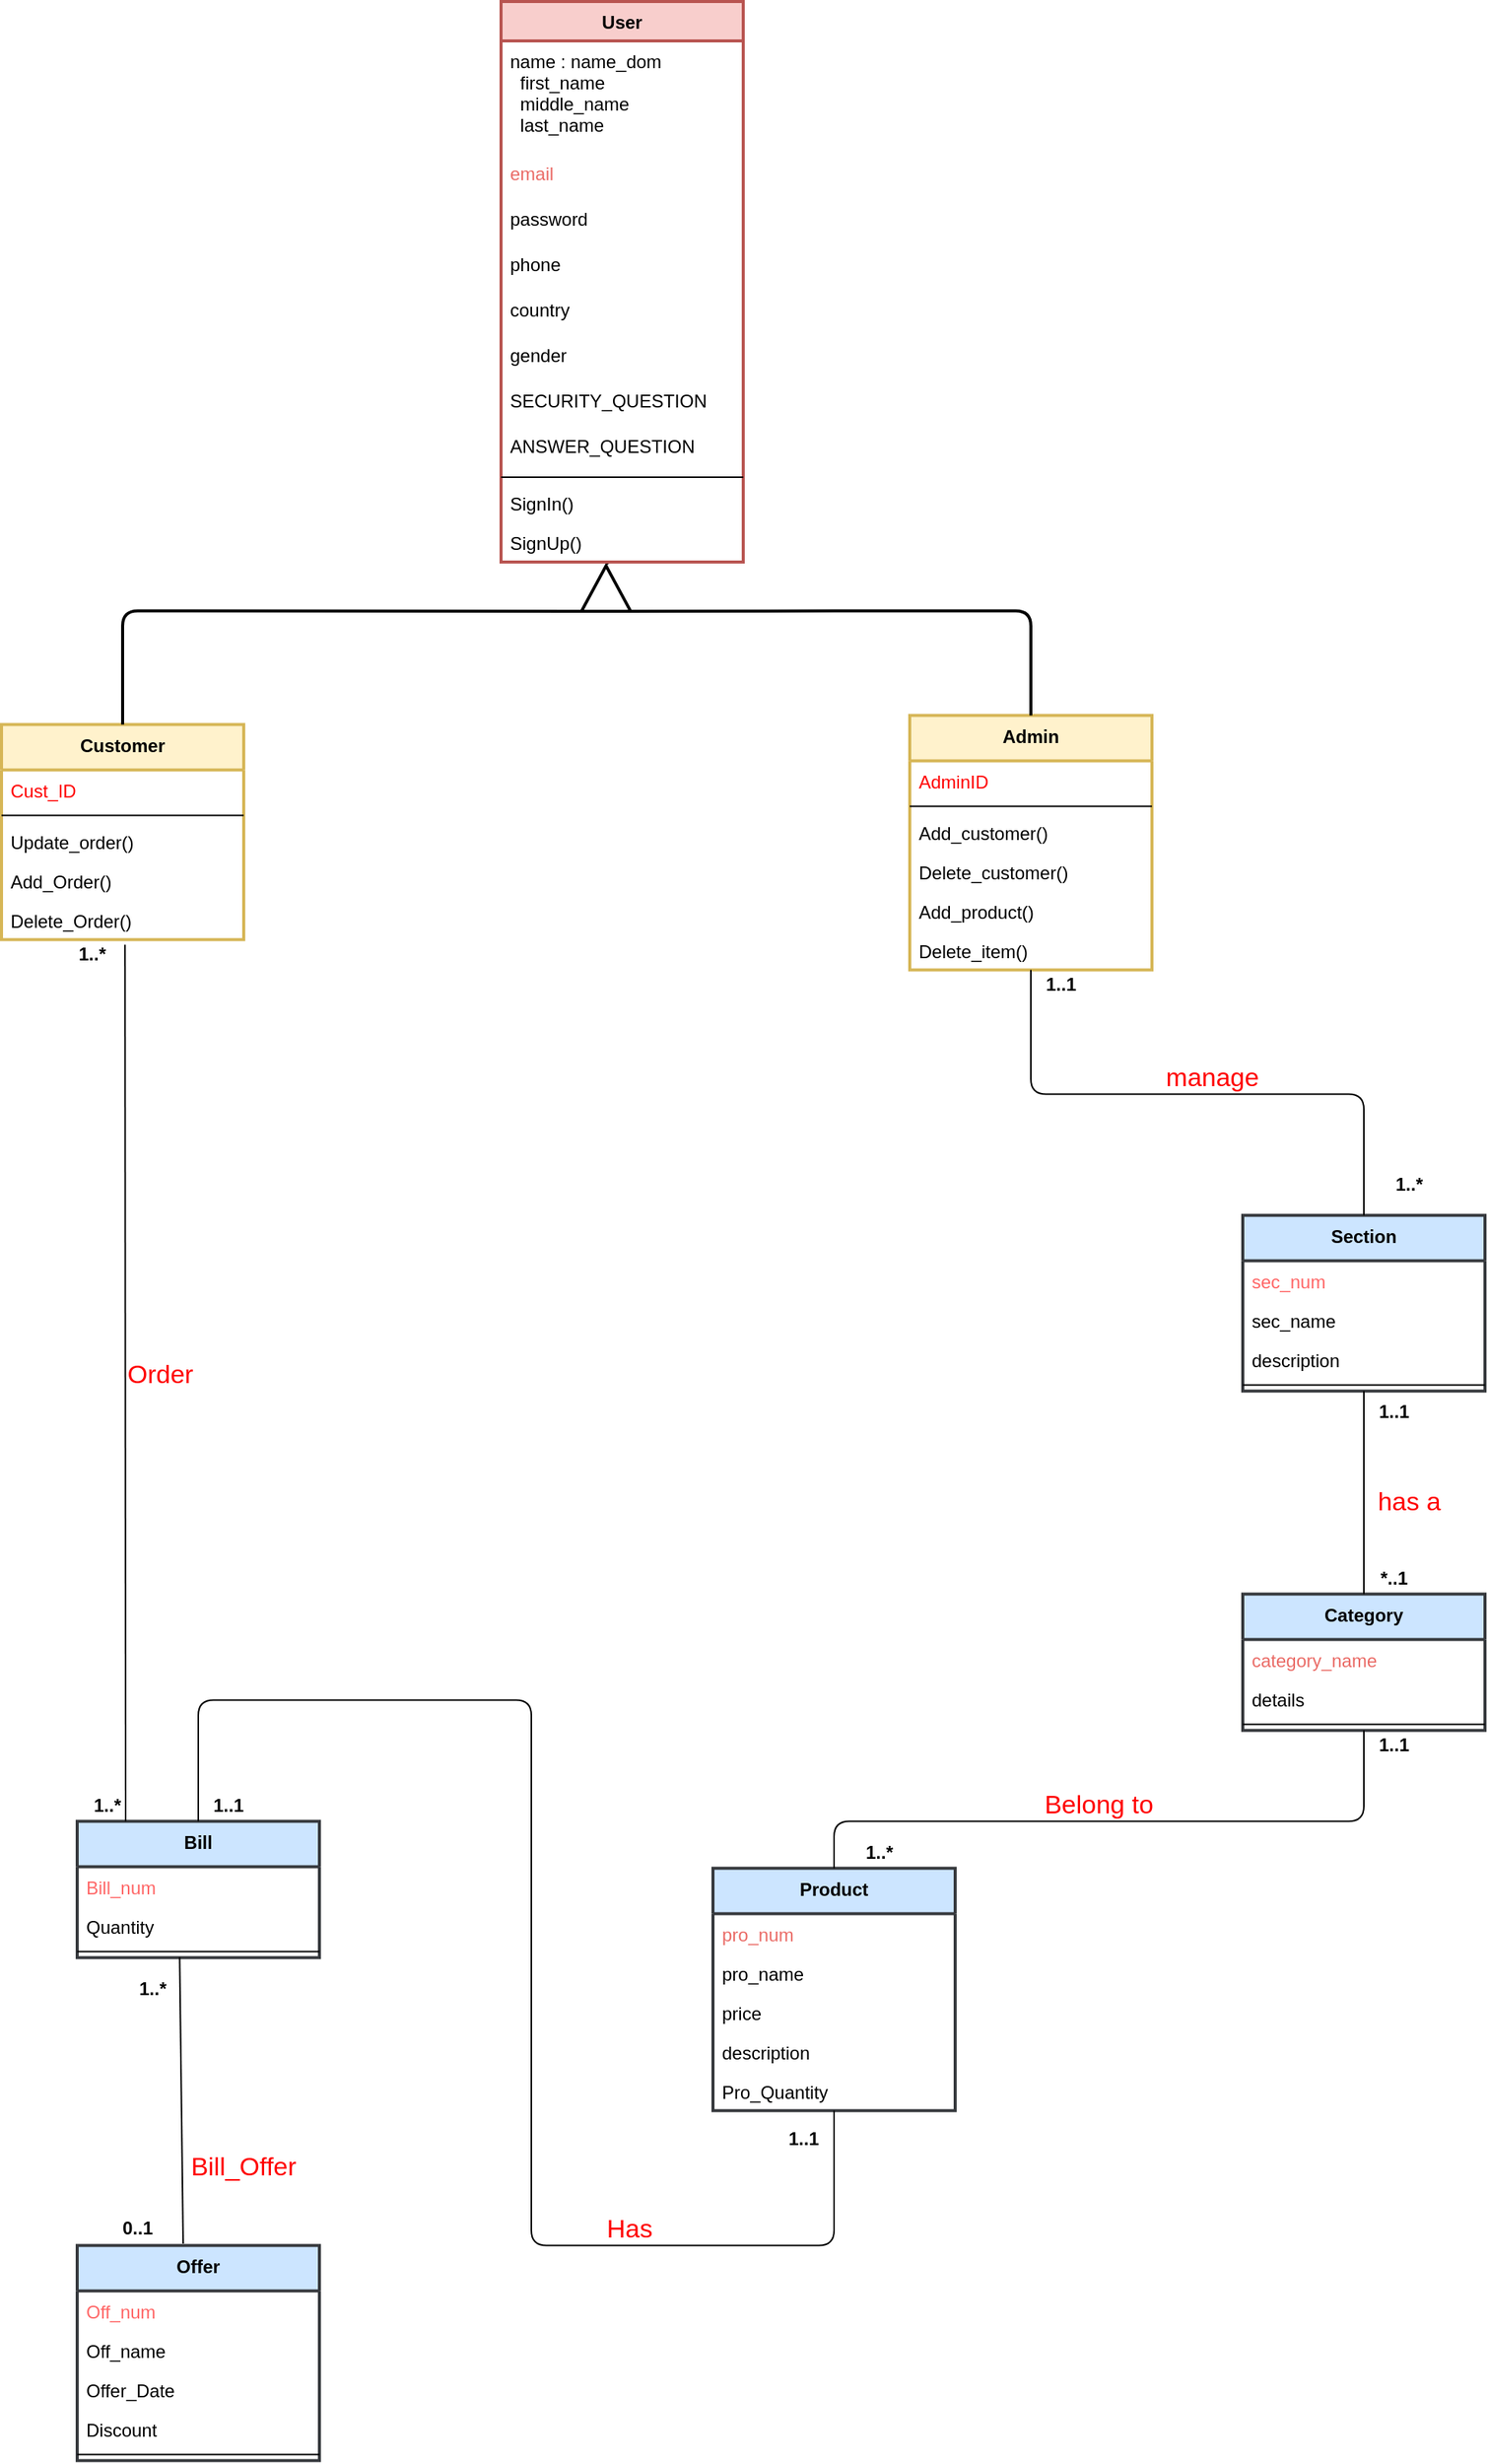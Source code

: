 <mxfile version="14.6.13" type="device"><diagram name="Page-1" id="c4acf3e9-155e-7222-9cf6-157b1a14988f"><mxGraphModel dx="1348" dy="1184" grid="1" gridSize="10" guides="1" tooltips="1" connect="1" arrows="1" fold="1" page="1" pageScale="1" pageWidth="700" pageHeight="1000" background="#ffffff" math="0" shadow="0"><root><mxCell id="0"/><mxCell id="1" parent="0"/><mxCell id="bn7tuz5UEOuSmllxpJsi-25" value="" style="triangle;whiteSpace=wrap;html=1;fontColor=#000000;strokeWidth=2;gradientColor=none;rotation=-90;" parent="1" vertex="1"><mxGeometry x="1284.38" y="381.25" width="30" height="32.5" as="geometry"/></mxCell><mxCell id="bn7tuz5UEOuSmllxpJsi-28" value="" style="endArrow=none;html=1;fontColor=#000000;exitX=1;exitY=0.5;exitDx=0;exitDy=0;strokeWidth=2;entryX=0.444;entryY=1;entryDx=0;entryDy=0;entryPerimeter=0;" parent="1" target="bn7tuz5UEOuSmllxpJsi-160" edge="1"><mxGeometry width="50" height="50" relative="1" as="geometry"><mxPoint x="1299.38" y="381.25" as="sourcePoint"/><mxPoint x="1301" y="308" as="targetPoint"/><Array as="points"/></mxGeometry></mxCell><mxCell id="bn7tuz5UEOuSmllxpJsi-30" value="Admin" style="swimlane;fontStyle=1;align=center;verticalAlign=top;childLayout=stackLayout;horizontal=1;startSize=30;horizontalStack=0;resizeParent=1;resizeParentMax=0;resizeLast=0;collapsible=1;marginBottom=0;strokeWidth=2;fillColor=#fff2cc;strokeColor=#d6b656;" parent="1" vertex="1"><mxGeometry x="1500" y="481.25" width="160" height="168" as="geometry"/></mxCell><mxCell id="bn7tuz5UEOuSmllxpJsi-31" value="AdminID" style="text;strokeColor=none;fillColor=none;align=left;verticalAlign=top;spacingLeft=4;spacingRight=4;overflow=hidden;rotatable=0;points=[[0,0.5],[1,0.5]];portConstraint=eastwest;fontColor=#FF0000;" parent="bn7tuz5UEOuSmllxpJsi-30" vertex="1"><mxGeometry y="30" width="160" height="26" as="geometry"/></mxCell><mxCell id="bn7tuz5UEOuSmllxpJsi-32" value="" style="line;strokeWidth=1;fillColor=none;align=left;verticalAlign=middle;spacingTop=-1;spacingLeft=3;spacingRight=3;rotatable=0;labelPosition=right;points=[];portConstraint=eastwest;" parent="bn7tuz5UEOuSmllxpJsi-30" vertex="1"><mxGeometry y="56" width="160" height="8" as="geometry"/></mxCell><mxCell id="bn7tuz5UEOuSmllxpJsi-33" value="Add_customer()" style="text;strokeColor=none;fillColor=none;align=left;verticalAlign=top;spacingLeft=4;spacingRight=4;overflow=hidden;rotatable=0;points=[[0,0.5],[1,0.5]];portConstraint=eastwest;" parent="bn7tuz5UEOuSmllxpJsi-30" vertex="1"><mxGeometry y="64" width="160" height="26" as="geometry"/></mxCell><mxCell id="bn7tuz5UEOuSmllxpJsi-100" value="Delete_customer()" style="text;strokeColor=none;fillColor=none;align=left;verticalAlign=top;spacingLeft=4;spacingRight=4;overflow=hidden;rotatable=0;points=[[0,0.5],[1,0.5]];portConstraint=eastwest;" parent="bn7tuz5UEOuSmllxpJsi-30" vertex="1"><mxGeometry y="90" width="160" height="26" as="geometry"/></mxCell><mxCell id="bn7tuz5UEOuSmllxpJsi-101" value="Add_product()" style="text;strokeColor=none;fillColor=none;align=left;verticalAlign=top;spacingLeft=4;spacingRight=4;overflow=hidden;rotatable=0;points=[[0,0.5],[1,0.5]];portConstraint=eastwest;" parent="bn7tuz5UEOuSmllxpJsi-30" vertex="1"><mxGeometry y="116" width="160" height="26" as="geometry"/></mxCell><mxCell id="bn7tuz5UEOuSmllxpJsi-102" value="Delete_item()" style="text;strokeColor=none;fillColor=none;align=left;verticalAlign=top;spacingLeft=4;spacingRight=4;overflow=hidden;rotatable=0;points=[[0,0.5],[1,0.5]];portConstraint=eastwest;" parent="bn7tuz5UEOuSmllxpJsi-30" vertex="1"><mxGeometry y="142" width="160" height="26" as="geometry"/></mxCell><mxCell id="bn7tuz5UEOuSmllxpJsi-39" value="Customer" style="swimlane;fontStyle=1;align=center;verticalAlign=top;childLayout=stackLayout;horizontal=1;startSize=30;horizontalStack=0;resizeParent=1;resizeParentMax=0;resizeLast=0;collapsible=1;marginBottom=0;strokeWidth=2;fillColor=#fff2cc;strokeColor=#d6b656;" parent="1" vertex="1"><mxGeometry x="900" y="487.25" width="160" height="142" as="geometry"/></mxCell><mxCell id="bn7tuz5UEOuSmllxpJsi-40" value="Cust_ID" style="text;strokeColor=none;fillColor=none;align=left;verticalAlign=top;spacingLeft=4;spacingRight=4;overflow=hidden;rotatable=0;points=[[0,0.5],[1,0.5]];portConstraint=eastwest;fontColor=#FF0000;" parent="bn7tuz5UEOuSmllxpJsi-39" vertex="1"><mxGeometry y="30" width="160" height="26" as="geometry"/></mxCell><mxCell id="bn7tuz5UEOuSmllxpJsi-41" value="" style="line;strokeWidth=1;fillColor=none;align=left;verticalAlign=middle;spacingTop=-1;spacingLeft=3;spacingRight=3;rotatable=0;labelPosition=right;points=[];portConstraint=eastwest;" parent="bn7tuz5UEOuSmllxpJsi-39" vertex="1"><mxGeometry y="56" width="160" height="8" as="geometry"/></mxCell><mxCell id="bn7tuz5UEOuSmllxpJsi-42" value="Update_order()" style="text;strokeColor=none;fillColor=none;align=left;verticalAlign=top;spacingLeft=4;spacingRight=4;overflow=hidden;rotatable=0;points=[[0,0.5],[1,0.5]];portConstraint=eastwest;" parent="bn7tuz5UEOuSmllxpJsi-39" vertex="1"><mxGeometry y="64" width="160" height="26" as="geometry"/></mxCell><mxCell id="bn7tuz5UEOuSmllxpJsi-117" value="Add_Order()" style="text;strokeColor=none;fillColor=none;align=left;verticalAlign=top;spacingLeft=4;spacingRight=4;overflow=hidden;rotatable=0;points=[[0,0.5],[1,0.5]];portConstraint=eastwest;" parent="bn7tuz5UEOuSmllxpJsi-39" vertex="1"><mxGeometry y="90" width="160" height="26" as="geometry"/></mxCell><mxCell id="bn7tuz5UEOuSmllxpJsi-118" value="Delete_Order()" style="text;strokeColor=none;fillColor=none;align=left;verticalAlign=top;spacingLeft=4;spacingRight=4;overflow=hidden;rotatable=0;points=[[0,0.5],[1,0.5]];portConstraint=eastwest;" parent="bn7tuz5UEOuSmllxpJsi-39" vertex="1"><mxGeometry y="116" width="160" height="26" as="geometry"/></mxCell><mxCell id="bn7tuz5UEOuSmllxpJsi-57" value="" style="endArrow=none;html=1;fontColor=#000000;strokeWidth=2;entryX=0;entryY=0.25;entryDx=0;entryDy=0;exitX=0.5;exitY=0;exitDx=0;exitDy=0;" parent="1" source="bn7tuz5UEOuSmllxpJsi-39" target="bn7tuz5UEOuSmllxpJsi-25" edge="1"><mxGeometry width="50" height="50" relative="1" as="geometry"><mxPoint x="980" y="479.25" as="sourcePoint"/><mxPoint x="1180" y="413.75" as="targetPoint"/><Array as="points"><mxPoint x="980" y="412.25"/></Array></mxGeometry></mxCell><mxCell id="bn7tuz5UEOuSmllxpJsi-59" value="Section" style="swimlane;fontStyle=1;align=center;verticalAlign=top;childLayout=stackLayout;horizontal=1;startSize=30;horizontalStack=0;resizeParent=1;resizeParentMax=0;resizeLast=0;collapsible=1;marginBottom=0;strokeWidth=2;fillColor=#cce5ff;strokeColor=#36393d;" parent="1" vertex="1"><mxGeometry x="1720" y="811.25" width="160" height="116" as="geometry"><mxRectangle x="560" y="730" width="80" height="30" as="alternateBounds"/></mxGeometry></mxCell><mxCell id="bn7tuz5UEOuSmllxpJsi-60" value="sec_num" style="text;strokeColor=none;fillColor=none;align=left;verticalAlign=top;spacingLeft=4;spacingRight=4;overflow=hidden;rotatable=0;points=[[0,0.5],[1,0.5]];portConstraint=eastwest;fontColor=#FF6666;" parent="bn7tuz5UEOuSmllxpJsi-59" vertex="1"><mxGeometry y="30" width="160" height="26" as="geometry"/></mxCell><mxCell id="bn7tuz5UEOuSmllxpJsi-104" value="sec_name" style="text;strokeColor=none;fillColor=none;align=left;verticalAlign=top;spacingLeft=4;spacingRight=4;overflow=hidden;rotatable=0;points=[[0,0.5],[1,0.5]];portConstraint=eastwest;" parent="bn7tuz5UEOuSmllxpJsi-59" vertex="1"><mxGeometry y="56" width="160" height="26" as="geometry"/></mxCell><mxCell id="bn7tuz5UEOuSmllxpJsi-105" value="description" style="text;strokeColor=none;fillColor=none;align=left;verticalAlign=top;spacingLeft=4;spacingRight=4;overflow=hidden;rotatable=0;points=[[0,0.5],[1,0.5]];portConstraint=eastwest;" parent="bn7tuz5UEOuSmllxpJsi-59" vertex="1"><mxGeometry y="82" width="160" height="26" as="geometry"/></mxCell><mxCell id="bn7tuz5UEOuSmllxpJsi-61" value="" style="line;strokeWidth=1;fillColor=none;align=left;verticalAlign=middle;spacingTop=-1;spacingLeft=3;spacingRight=3;rotatable=0;labelPosition=right;points=[];portConstraint=eastwest;" parent="bn7tuz5UEOuSmllxpJsi-59" vertex="1"><mxGeometry y="108" width="160" height="8" as="geometry"/></mxCell><mxCell id="bn7tuz5UEOuSmllxpJsi-63" value="" style="endArrow=none;html=1;fontColor=#000000;strokeWidth=2;entryX=0.5;entryY=0;entryDx=0;entryDy=0;exitX=0;exitY=0.75;exitDx=0;exitDy=0;" parent="1" source="bn7tuz5UEOuSmllxpJsi-25" target="bn7tuz5UEOuSmllxpJsi-30" edge="1"><mxGeometry width="50" height="50" relative="1" as="geometry"><mxPoint x="1380" y="431.25" as="sourcePoint"/><mxPoint x="1420" y="413.75" as="targetPoint"/><Array as="points"><mxPoint x="1460" y="412.25"/><mxPoint x="1580" y="412.25"/></Array></mxGeometry></mxCell><mxCell id="bn7tuz5UEOuSmllxpJsi-66" value="Category" style="swimlane;fontStyle=1;align=center;verticalAlign=top;childLayout=stackLayout;horizontal=1;startSize=30;horizontalStack=0;resizeParent=1;resizeParentMax=0;resizeLast=0;collapsible=1;marginBottom=0;strokeWidth=2;fillColor=#cce5ff;strokeColor=#36393d;" parent="1" vertex="1"><mxGeometry x="1720" y="1061.25" width="160" height="90" as="geometry"><mxRectangle x="560" y="730" width="80" height="30" as="alternateBounds"/></mxGeometry></mxCell><mxCell id="bn7tuz5UEOuSmllxpJsi-67" value="category_name" style="text;strokeColor=none;fillColor=none;align=left;verticalAlign=top;spacingLeft=4;spacingRight=4;overflow=hidden;rotatable=0;points=[[0,0.5],[1,0.5]];portConstraint=eastwest;fontColor=#EA6B66;" parent="bn7tuz5UEOuSmllxpJsi-66" vertex="1"><mxGeometry y="30" width="160" height="26" as="geometry"/></mxCell><mxCell id="bn7tuz5UEOuSmllxpJsi-107" value="details" style="text;strokeColor=none;fillColor=none;align=left;verticalAlign=top;spacingLeft=4;spacingRight=4;overflow=hidden;rotatable=0;points=[[0,0.5],[1,0.5]];portConstraint=eastwest;" parent="bn7tuz5UEOuSmllxpJsi-66" vertex="1"><mxGeometry y="56" width="160" height="26" as="geometry"/></mxCell><mxCell id="bn7tuz5UEOuSmllxpJsi-68" value="" style="line;strokeWidth=1;fillColor=none;align=left;verticalAlign=middle;spacingTop=-1;spacingLeft=3;spacingRight=3;rotatable=0;labelPosition=right;points=[];portConstraint=eastwest;" parent="bn7tuz5UEOuSmllxpJsi-66" vertex="1"><mxGeometry y="82" width="160" height="8" as="geometry"/></mxCell><mxCell id="bn7tuz5UEOuSmllxpJsi-70" value="Product" style="swimlane;fontStyle=1;align=center;verticalAlign=top;childLayout=stackLayout;horizontal=1;startSize=30;horizontalStack=0;resizeParent=1;resizeParentMax=0;resizeLast=0;collapsible=1;marginBottom=0;strokeWidth=2;fillColor=#cce5ff;strokeColor=#36393d;" parent="1" vertex="1"><mxGeometry x="1370" y="1242.25" width="160" height="160" as="geometry"><mxRectangle x="560" y="730" width="80" height="30" as="alternateBounds"/></mxGeometry></mxCell><mxCell id="bn7tuz5UEOuSmllxpJsi-71" value="pro_num" style="text;strokeColor=none;fillColor=none;align=left;verticalAlign=top;spacingLeft=4;spacingRight=4;overflow=hidden;rotatable=0;points=[[0,0.5],[1,0.5]];portConstraint=eastwest;fontColor=#EA6B66;" parent="bn7tuz5UEOuSmllxpJsi-70" vertex="1"><mxGeometry y="30" width="160" height="26" as="geometry"/></mxCell><mxCell id="bn7tuz5UEOuSmllxpJsi-108" value="pro_name" style="text;strokeColor=none;fillColor=none;align=left;verticalAlign=top;spacingLeft=4;spacingRight=4;overflow=hidden;rotatable=0;points=[[0,0.5],[1,0.5]];portConstraint=eastwest;" parent="bn7tuz5UEOuSmllxpJsi-70" vertex="1"><mxGeometry y="56" width="160" height="26" as="geometry"/></mxCell><mxCell id="bn7tuz5UEOuSmllxpJsi-109" value="price" style="text;strokeColor=none;fillColor=none;align=left;verticalAlign=top;spacingLeft=4;spacingRight=4;overflow=hidden;rotatable=0;points=[[0,0.5],[1,0.5]];portConstraint=eastwest;" parent="bn7tuz5UEOuSmllxpJsi-70" vertex="1"><mxGeometry y="82" width="160" height="26" as="geometry"/></mxCell><mxCell id="bn7tuz5UEOuSmllxpJsi-110" value="description" style="text;strokeColor=none;fillColor=none;align=left;verticalAlign=top;spacingLeft=4;spacingRight=4;overflow=hidden;rotatable=0;points=[[0,0.5],[1,0.5]];portConstraint=eastwest;" parent="bn7tuz5UEOuSmllxpJsi-70" vertex="1"><mxGeometry y="108" width="160" height="26" as="geometry"/></mxCell><mxCell id="bn7tuz5UEOuSmllxpJsi-111" value="Pro_Quantity" style="text;strokeColor=none;fillColor=none;align=left;verticalAlign=top;spacingLeft=4;spacingRight=4;overflow=hidden;rotatable=0;points=[[0,0.5],[1,0.5]];portConstraint=eastwest;" parent="bn7tuz5UEOuSmllxpJsi-70" vertex="1"><mxGeometry y="134" width="160" height="26" as="geometry"/></mxCell><mxCell id="bn7tuz5UEOuSmllxpJsi-150" value="User" style="swimlane;fontStyle=1;align=center;verticalAlign=top;childLayout=stackLayout;horizontal=1;startSize=26;horizontalStack=0;resizeParent=1;resizeParentMax=0;resizeLast=0;collapsible=1;marginBottom=0;strokeWidth=2;fillColor=#f8cecc;strokeColor=#b85450;" parent="1" vertex="1"><mxGeometry x="1230" y="10" width="160" height="370" as="geometry"/></mxCell><mxCell id="bn7tuz5UEOuSmllxpJsi-151" value="name : name_dom&#10;  first_name&#10;  middle_name&#10;  last_name" style="text;strokeColor=none;fillColor=none;align=left;verticalAlign=top;spacingLeft=4;spacingRight=4;overflow=hidden;rotatable=0;points=[[0,0.5],[1,0.5]];portConstraint=eastwest;" parent="bn7tuz5UEOuSmllxpJsi-150" vertex="1"><mxGeometry y="26" width="160" height="74" as="geometry"/></mxCell><mxCell id="bn7tuz5UEOuSmllxpJsi-156" value="email" style="text;strokeColor=none;fillColor=none;align=left;verticalAlign=top;spacingLeft=4;spacingRight=4;overflow=hidden;rotatable=0;points=[[0,0.5],[1,0.5]];portConstraint=eastwest;fontColor=#EA6B66;" parent="bn7tuz5UEOuSmllxpJsi-150" vertex="1"><mxGeometry y="100" width="160" height="30" as="geometry"/></mxCell><mxCell id="bn7tuz5UEOuSmllxpJsi-157" value="password" style="text;strokeColor=none;fillColor=none;align=left;verticalAlign=top;spacingLeft=4;spacingRight=4;overflow=hidden;rotatable=0;points=[[0,0.5],[1,0.5]];portConstraint=eastwest;" parent="bn7tuz5UEOuSmllxpJsi-150" vertex="1"><mxGeometry y="130" width="160" height="30" as="geometry"/></mxCell><mxCell id="bn7tuz5UEOuSmllxpJsi-158" value="phone" style="text;strokeColor=none;fillColor=none;align=left;verticalAlign=top;spacingLeft=4;spacingRight=4;overflow=hidden;rotatable=0;points=[[0,0.5],[1,0.5]];portConstraint=eastwest;" parent="bn7tuz5UEOuSmllxpJsi-150" vertex="1"><mxGeometry y="160" width="160" height="30" as="geometry"/></mxCell><mxCell id="bn7tuz5UEOuSmllxpJsi-155" value="country" style="text;strokeColor=none;fillColor=none;align=left;verticalAlign=top;spacingLeft=4;spacingRight=4;overflow=hidden;rotatable=0;points=[[0,0.5],[1,0.5]];portConstraint=eastwest;" parent="bn7tuz5UEOuSmllxpJsi-150" vertex="1"><mxGeometry y="190" width="160" height="30" as="geometry"/></mxCell><mxCell id="jR2fAtCX5Q6l9g4-U2Ht-3" value="gender" style="text;strokeColor=none;fillColor=none;align=left;verticalAlign=top;spacingLeft=4;spacingRight=4;overflow=hidden;rotatable=0;points=[[0,0.5],[1,0.5]];portConstraint=eastwest;" parent="bn7tuz5UEOuSmllxpJsi-150" vertex="1"><mxGeometry y="220" width="160" height="30" as="geometry"/></mxCell><mxCell id="jR2fAtCX5Q6l9g4-U2Ht-2" value="SECURITY_QUESTION" style="text;strokeColor=none;fillColor=none;align=left;verticalAlign=top;spacingLeft=4;spacingRight=4;overflow=hidden;rotatable=0;points=[[0,0.5],[1,0.5]];portConstraint=eastwest;" parent="bn7tuz5UEOuSmllxpJsi-150" vertex="1"><mxGeometry y="250" width="160" height="30" as="geometry"/></mxCell><mxCell id="bn7tuz5UEOuSmllxpJsi-159" value="ANSWER_QUESTION" style="text;strokeColor=none;fillColor=none;align=left;verticalAlign=top;spacingLeft=4;spacingRight=4;overflow=hidden;rotatable=0;points=[[0,0.5],[1,0.5]];portConstraint=eastwest;" parent="bn7tuz5UEOuSmllxpJsi-150" vertex="1"><mxGeometry y="280" width="160" height="30" as="geometry"/></mxCell><mxCell id="bn7tuz5UEOuSmllxpJsi-152" value="" style="line;strokeWidth=1;fillColor=none;align=left;verticalAlign=middle;spacingTop=-1;spacingLeft=3;spacingRight=3;rotatable=0;labelPosition=right;points=[];portConstraint=eastwest;" parent="bn7tuz5UEOuSmllxpJsi-150" vertex="1"><mxGeometry y="310" width="160" height="8" as="geometry"/></mxCell><mxCell id="bn7tuz5UEOuSmllxpJsi-153" value="SignIn()" style="text;strokeColor=none;fillColor=none;align=left;verticalAlign=top;spacingLeft=4;spacingRight=4;overflow=hidden;rotatable=0;points=[[0,0.5],[1,0.5]];portConstraint=eastwest;" parent="bn7tuz5UEOuSmllxpJsi-150" vertex="1"><mxGeometry y="318" width="160" height="26" as="geometry"/></mxCell><mxCell id="bn7tuz5UEOuSmllxpJsi-160" value="SignUp()" style="text;strokeColor=none;fillColor=none;align=left;verticalAlign=top;spacingLeft=4;spacingRight=4;overflow=hidden;rotatable=0;points=[[0,0.5],[1,0.5]];portConstraint=eastwest;" parent="bn7tuz5UEOuSmllxpJsi-150" vertex="1"><mxGeometry y="344" width="160" height="26" as="geometry"/></mxCell><mxCell id="HY3a04_6JyL4n8_NFQm3-5" value="Bill" style="swimlane;fontStyle=1;align=center;verticalAlign=top;childLayout=stackLayout;horizontal=1;startSize=30;horizontalStack=0;resizeParent=1;resizeParentMax=0;resizeLast=0;collapsible=1;marginBottom=0;strokeWidth=2;fillColor=#cce5ff;strokeColor=#36393d;" parent="1" vertex="1"><mxGeometry x="950" y="1211.25" width="160" height="90" as="geometry"><mxRectangle x="560" y="730" width="80" height="30" as="alternateBounds"/></mxGeometry></mxCell><mxCell id="HY3a04_6JyL4n8_NFQm3-6" value="Bill_num&#10;" style="text;strokeColor=none;fillColor=none;align=left;verticalAlign=top;spacingLeft=4;spacingRight=4;overflow=hidden;rotatable=0;points=[[0,0.5],[1,0.5]];portConstraint=eastwest;fontColor=#FF6666;" parent="HY3a04_6JyL4n8_NFQm3-5" vertex="1"><mxGeometry y="30" width="160" height="26" as="geometry"/></mxCell><mxCell id="HY3a04_6JyL4n8_NFQm3-8" value="Quantity" style="text;strokeColor=none;fillColor=none;align=left;verticalAlign=top;spacingLeft=4;spacingRight=4;overflow=hidden;rotatable=0;points=[[0,0.5],[1,0.5]];portConstraint=eastwest;" parent="HY3a04_6JyL4n8_NFQm3-5" vertex="1"><mxGeometry y="56" width="160" height="26" as="geometry"/></mxCell><mxCell id="HY3a04_6JyL4n8_NFQm3-9" value="" style="line;strokeWidth=1;fillColor=none;align=left;verticalAlign=middle;spacingTop=-1;spacingLeft=3;spacingRight=3;rotatable=0;labelPosition=right;points=[];portConstraint=eastwest;" parent="HY3a04_6JyL4n8_NFQm3-5" vertex="1"><mxGeometry y="82" width="160" height="8" as="geometry"/></mxCell><mxCell id="HY3a04_6JyL4n8_NFQm3-11" value="" style="endArrow=none;html=1;fontColor=#FF0000;entryX=0.5;entryY=1;entryDx=0;entryDy=0;exitX=0.5;exitY=0;exitDx=0;exitDy=0;" parent="1" source="bn7tuz5UEOuSmllxpJsi-59" target="bn7tuz5UEOuSmllxpJsi-30" edge="1"><mxGeometry width="50" height="50" relative="1" as="geometry"><mxPoint x="1730" y="751.25" as="sourcePoint"/><mxPoint x="1780" y="701.25" as="targetPoint"/><Array as="points"><mxPoint x="1800" y="731.25"/><mxPoint x="1580" y="731.25"/></Array></mxGeometry></mxCell><mxCell id="HY3a04_6JyL4n8_NFQm3-12" value="" style="endArrow=none;html=1;fontColor=#FF0000;entryX=0.5;entryY=1;entryDx=0;entryDy=0;exitX=0.5;exitY=0;exitDx=0;exitDy=0;" parent="1" source="bn7tuz5UEOuSmllxpJsi-66" target="bn7tuz5UEOuSmllxpJsi-59" edge="1"><mxGeometry width="50" height="50" relative="1" as="geometry"><mxPoint x="1780" y="1001.25" as="sourcePoint"/><mxPoint x="1830" y="951.25" as="targetPoint"/></mxGeometry></mxCell><mxCell id="HY3a04_6JyL4n8_NFQm3-13" value="" style="endArrow=none;html=1;fontColor=#FF0000;entryX=0.5;entryY=1;entryDx=0;entryDy=0;exitX=0.5;exitY=0;exitDx=0;exitDy=0;" parent="1" source="bn7tuz5UEOuSmllxpJsi-70" target="bn7tuz5UEOuSmllxpJsi-66" edge="1"><mxGeometry width="50" height="50" relative="1" as="geometry"><mxPoint x="1770" y="1261.25" as="sourcePoint"/><mxPoint x="1820" y="1211.25" as="targetPoint"/><Array as="points"><mxPoint x="1450" y="1211.25"/><mxPoint x="1800" y="1211.25"/></Array></mxGeometry></mxCell><mxCell id="HY3a04_6JyL4n8_NFQm3-14" value="" style="endArrow=none;html=1;fontColor=#FF0000;exitX=0.5;exitY=0;exitDx=0;exitDy=0;entryX=0.5;entryY=1;entryDx=0;entryDy=0;" parent="1" source="HY3a04_6JyL4n8_NFQm3-5" target="bn7tuz5UEOuSmllxpJsi-70" edge="1"><mxGeometry width="50" height="50" relative="1" as="geometry"><mxPoint x="1270" y="1481.25" as="sourcePoint"/><mxPoint x="1550" y="1451.25" as="targetPoint"/><Array as="points"><mxPoint x="1030" y="1131.25"/><mxPoint x="1250" y="1131.25"/><mxPoint x="1250" y="1491.25"/><mxPoint x="1450" y="1491.25"/></Array></mxGeometry></mxCell><mxCell id="HY3a04_6JyL4n8_NFQm3-15" value="&lt;font style=&quot;font-size: 17px&quot;&gt;manage&lt;/font&gt;" style="text;html=1;strokeColor=none;fillColor=none;align=center;verticalAlign=middle;whiteSpace=wrap;rounded=0;fontColor=#FF0000;" parent="1" vertex="1"><mxGeometry x="1680" y="711.25" width="40" height="20" as="geometry"/></mxCell><mxCell id="HY3a04_6JyL4n8_NFQm3-16" value="&lt;font color=&quot;#000000&quot;&gt;1..1&lt;/font&gt;" style="text;html=1;strokeColor=none;fillColor=none;align=center;verticalAlign=middle;whiteSpace=wrap;rounded=0;fontColor=#FF0000;fontStyle=1" parent="1" vertex="1"><mxGeometry x="1580" y="649.25" width="40" height="20" as="geometry"/></mxCell><mxCell id="HY3a04_6JyL4n8_NFQm3-17" value="&lt;font color=&quot;#000000&quot;&gt;1..*&lt;/font&gt;" style="text;html=1;strokeColor=none;fillColor=none;align=center;verticalAlign=middle;whiteSpace=wrap;rounded=0;fontColor=#FF0000;fontStyle=1" parent="1" vertex="1"><mxGeometry x="1810" y="781.25" width="40" height="20" as="geometry"/></mxCell><mxCell id="HY3a04_6JyL4n8_NFQm3-18" value="&lt;font style=&quot;font-size: 17px&quot;&gt;Belong to&lt;/font&gt;" style="text;html=1;strokeColor=none;fillColor=none;align=center;verticalAlign=middle;whiteSpace=wrap;rounded=0;fontColor=#FF0000;" parent="1" vertex="1"><mxGeometry x="1580" y="1191.25" width="90" height="20" as="geometry"/></mxCell><mxCell id="HY3a04_6JyL4n8_NFQm3-19" value="&lt;font style=&quot;font-size: 17px&quot;&gt;has a&lt;/font&gt;" style="text;html=1;strokeColor=none;fillColor=none;align=center;verticalAlign=middle;whiteSpace=wrap;rounded=0;fontColor=#FF0000;" parent="1" vertex="1"><mxGeometry x="1785" y="991.25" width="90" height="20" as="geometry"/></mxCell><mxCell id="HY3a04_6JyL4n8_NFQm3-20" value="" style="endArrow=none;html=1;fontColor=#FF0000;entryX=0.51;entryY=1.132;entryDx=0;entryDy=0;entryPerimeter=0;" parent="1" target="bn7tuz5UEOuSmllxpJsi-118" edge="1"><mxGeometry width="50" height="50" relative="1" as="geometry"><mxPoint x="982" y="1211.25" as="sourcePoint"/><mxPoint x="993" y="610.25" as="targetPoint"/></mxGeometry></mxCell><mxCell id="HY3a04_6JyL4n8_NFQm3-21" value="&lt;font style=&quot;font-size: 17px&quot;&gt;Order&lt;/font&gt;" style="text;html=1;strokeColor=none;fillColor=none;align=center;verticalAlign=middle;whiteSpace=wrap;rounded=0;fontColor=#FF0000;" parent="1" vertex="1"><mxGeometry x="960" y="907.25" width="90" height="20" as="geometry"/></mxCell><mxCell id="HY3a04_6JyL4n8_NFQm3-22" value="&lt;font style=&quot;font-size: 17px&quot;&gt;Has&lt;/font&gt;" style="text;html=1;strokeColor=none;fillColor=none;align=center;verticalAlign=middle;whiteSpace=wrap;rounded=0;fontColor=#FF0000;" parent="1" vertex="1"><mxGeometry x="1270" y="1471.25" width="90" height="20" as="geometry"/></mxCell><mxCell id="HY3a04_6JyL4n8_NFQm3-23" value="&lt;font color=&quot;#000000&quot;&gt;1..1&lt;/font&gt;" style="text;html=1;strokeColor=none;fillColor=none;align=center;verticalAlign=middle;whiteSpace=wrap;rounded=0;fontColor=#FF0000;fontStyle=1" parent="1" vertex="1"><mxGeometry x="1030" y="1191.25" width="40" height="20" as="geometry"/></mxCell><mxCell id="HY3a04_6JyL4n8_NFQm3-24" value="&lt;font color=&quot;#000000&quot;&gt;1..1&lt;/font&gt;" style="text;html=1;strokeColor=none;fillColor=none;align=center;verticalAlign=middle;whiteSpace=wrap;rounded=0;fontColor=#FF0000;fontStyle=1" parent="1" vertex="1"><mxGeometry x="1410" y="1411.25" width="40" height="20" as="geometry"/></mxCell><mxCell id="HY3a04_6JyL4n8_NFQm3-25" value="&lt;font color=&quot;#000000&quot;&gt;1..1&lt;/font&gt;" style="text;html=1;strokeColor=none;fillColor=none;align=center;verticalAlign=middle;whiteSpace=wrap;rounded=0;fontColor=#FF0000;fontStyle=1" parent="1" vertex="1"><mxGeometry x="1800" y="931.25" width="40" height="20" as="geometry"/></mxCell><mxCell id="HY3a04_6JyL4n8_NFQm3-26" value="&lt;font color=&quot;#000000&quot;&gt;*..1&lt;/font&gt;" style="text;html=1;strokeColor=none;fillColor=none;align=center;verticalAlign=middle;whiteSpace=wrap;rounded=0;fontColor=#FF0000;fontStyle=1" parent="1" vertex="1"><mxGeometry x="1800" y="1041.25" width="40" height="20" as="geometry"/></mxCell><mxCell id="HY3a04_6JyL4n8_NFQm3-27" value="&lt;font color=&quot;#000000&quot;&gt;1..1&lt;/font&gt;" style="text;html=1;strokeColor=none;fillColor=none;align=center;verticalAlign=middle;whiteSpace=wrap;rounded=0;fontColor=#FF0000;fontStyle=1" parent="1" vertex="1"><mxGeometry x="1800" y="1151.25" width="40" height="20" as="geometry"/></mxCell><mxCell id="HY3a04_6JyL4n8_NFQm3-28" value="&lt;font color=&quot;#000000&quot;&gt;1..*&lt;/font&gt;" style="text;html=1;strokeColor=none;fillColor=none;align=center;verticalAlign=middle;whiteSpace=wrap;rounded=0;fontColor=#FF0000;fontStyle=1" parent="1" vertex="1"><mxGeometry x="1460" y="1222.25" width="40" height="20" as="geometry"/></mxCell><mxCell id="HY3a04_6JyL4n8_NFQm3-29" value="&lt;font color=&quot;#000000&quot;&gt;1..*&lt;/font&gt;" style="text;html=1;strokeColor=none;fillColor=none;align=center;verticalAlign=middle;whiteSpace=wrap;rounded=0;fontColor=#FF0000;fontStyle=1" parent="1" vertex="1"><mxGeometry x="950" y="1191.25" width="40" height="20" as="geometry"/></mxCell><mxCell id="HY3a04_6JyL4n8_NFQm3-30" value="&lt;font color=&quot;#000000&quot;&gt;&lt;span&gt;1..*&lt;/span&gt;&lt;/font&gt;" style="text;html=1;strokeColor=none;fillColor=none;align=center;verticalAlign=middle;whiteSpace=wrap;rounded=0;fontColor=#FF0000;fontStyle=1" parent="1" vertex="1"><mxGeometry x="940" y="629.25" width="40" height="20" as="geometry"/></mxCell><mxCell id="jR2fAtCX5Q6l9g4-U2Ht-5" value="Offer" style="swimlane;fontStyle=1;align=center;verticalAlign=top;childLayout=stackLayout;horizontal=1;startSize=30;horizontalStack=0;resizeParent=1;resizeParentMax=0;resizeLast=0;collapsible=1;marginBottom=0;strokeWidth=2;fillColor=#cce5ff;strokeColor=#36393d;" parent="1" vertex="1"><mxGeometry x="950" y="1491.25" width="160" height="142" as="geometry"><mxRectangle x="560" y="730" width="80" height="30" as="alternateBounds"/></mxGeometry></mxCell><mxCell id="jR2fAtCX5Q6l9g4-U2Ht-6" value="Off_num&#10;" style="text;strokeColor=none;fillColor=none;align=left;verticalAlign=top;spacingLeft=4;spacingRight=4;overflow=hidden;rotatable=0;points=[[0,0.5],[1,0.5]];portConstraint=eastwest;fontColor=#FF6666;" parent="jR2fAtCX5Q6l9g4-U2Ht-5" vertex="1"><mxGeometry y="30" width="160" height="26" as="geometry"/></mxCell><mxCell id="jR2fAtCX5Q6l9g4-U2Ht-7" value="Off_name" style="text;strokeColor=none;fillColor=none;align=left;verticalAlign=top;spacingLeft=4;spacingRight=4;overflow=hidden;rotatable=0;points=[[0,0.5],[1,0.5]];portConstraint=eastwest;" parent="jR2fAtCX5Q6l9g4-U2Ht-5" vertex="1"><mxGeometry y="56" width="160" height="26" as="geometry"/></mxCell><mxCell id="jR2fAtCX5Q6l9g4-U2Ht-8" value="Offer_Date" style="text;strokeColor=none;fillColor=none;align=left;verticalAlign=top;spacingLeft=4;spacingRight=4;overflow=hidden;rotatable=0;points=[[0,0.5],[1,0.5]];portConstraint=eastwest;" parent="jR2fAtCX5Q6l9g4-U2Ht-5" vertex="1"><mxGeometry y="82" width="160" height="26" as="geometry"/></mxCell><mxCell id="jR2fAtCX5Q6l9g4-U2Ht-9" value="Discount" style="text;strokeColor=none;fillColor=none;align=left;verticalAlign=top;spacingLeft=4;spacingRight=4;overflow=hidden;rotatable=0;points=[[0,0.5],[1,0.5]];portConstraint=eastwest;" parent="jR2fAtCX5Q6l9g4-U2Ht-5" vertex="1"><mxGeometry y="108" width="160" height="26" as="geometry"/></mxCell><mxCell id="jR2fAtCX5Q6l9g4-U2Ht-11" value="" style="line;strokeWidth=1;fillColor=none;align=left;verticalAlign=middle;spacingTop=-1;spacingLeft=3;spacingRight=3;rotatable=0;labelPosition=right;points=[];portConstraint=eastwest;" parent="jR2fAtCX5Q6l9g4-U2Ht-5" vertex="1"><mxGeometry y="134" width="160" height="8" as="geometry"/></mxCell><mxCell id="jR2fAtCX5Q6l9g4-U2Ht-12" value="" style="endArrow=none;html=1;fontSize=11;entryX=0.423;entryY=0.969;entryDx=0;entryDy=0;entryPerimeter=0;" parent="1" target="HY3a04_6JyL4n8_NFQm3-9" edge="1"><mxGeometry width="50" height="50" relative="1" as="geometry"><mxPoint x="1020" y="1490" as="sourcePoint"/><mxPoint x="1020" y="1379.25" as="targetPoint"/></mxGeometry></mxCell><mxCell id="jR2fAtCX5Q6l9g4-U2Ht-13" value="&lt;font style=&quot;font-size: 17px&quot;&gt;Bill_Offer&lt;/font&gt;" style="text;html=1;strokeColor=none;fillColor=none;align=center;verticalAlign=middle;whiteSpace=wrap;rounded=0;fontColor=#FF0000;" parent="1" vertex="1"><mxGeometry x="1010" y="1420" width="100" height="40" as="geometry"/></mxCell><mxCell id="jR2fAtCX5Q6l9g4-U2Ht-14" value="&lt;font color=&quot;#000000&quot;&gt;1..*&lt;/font&gt;" style="text;html=1;strokeColor=none;fillColor=none;align=center;verticalAlign=middle;whiteSpace=wrap;rounded=0;fontColor=#FF0000;fontStyle=1" parent="1" vertex="1"><mxGeometry x="980" y="1312.25" width="40" height="20" as="geometry"/></mxCell><mxCell id="jR2fAtCX5Q6l9g4-U2Ht-15" value="&lt;font color=&quot;#000000&quot;&gt;0..1&lt;/font&gt;" style="text;html=1;strokeColor=none;fillColor=none;align=center;verticalAlign=middle;whiteSpace=wrap;rounded=0;fontColor=#FF0000;fontStyle=1" parent="1" vertex="1"><mxGeometry x="970" y="1470" width="40" height="20" as="geometry"/></mxCell></root></mxGraphModel></diagram></mxfile>